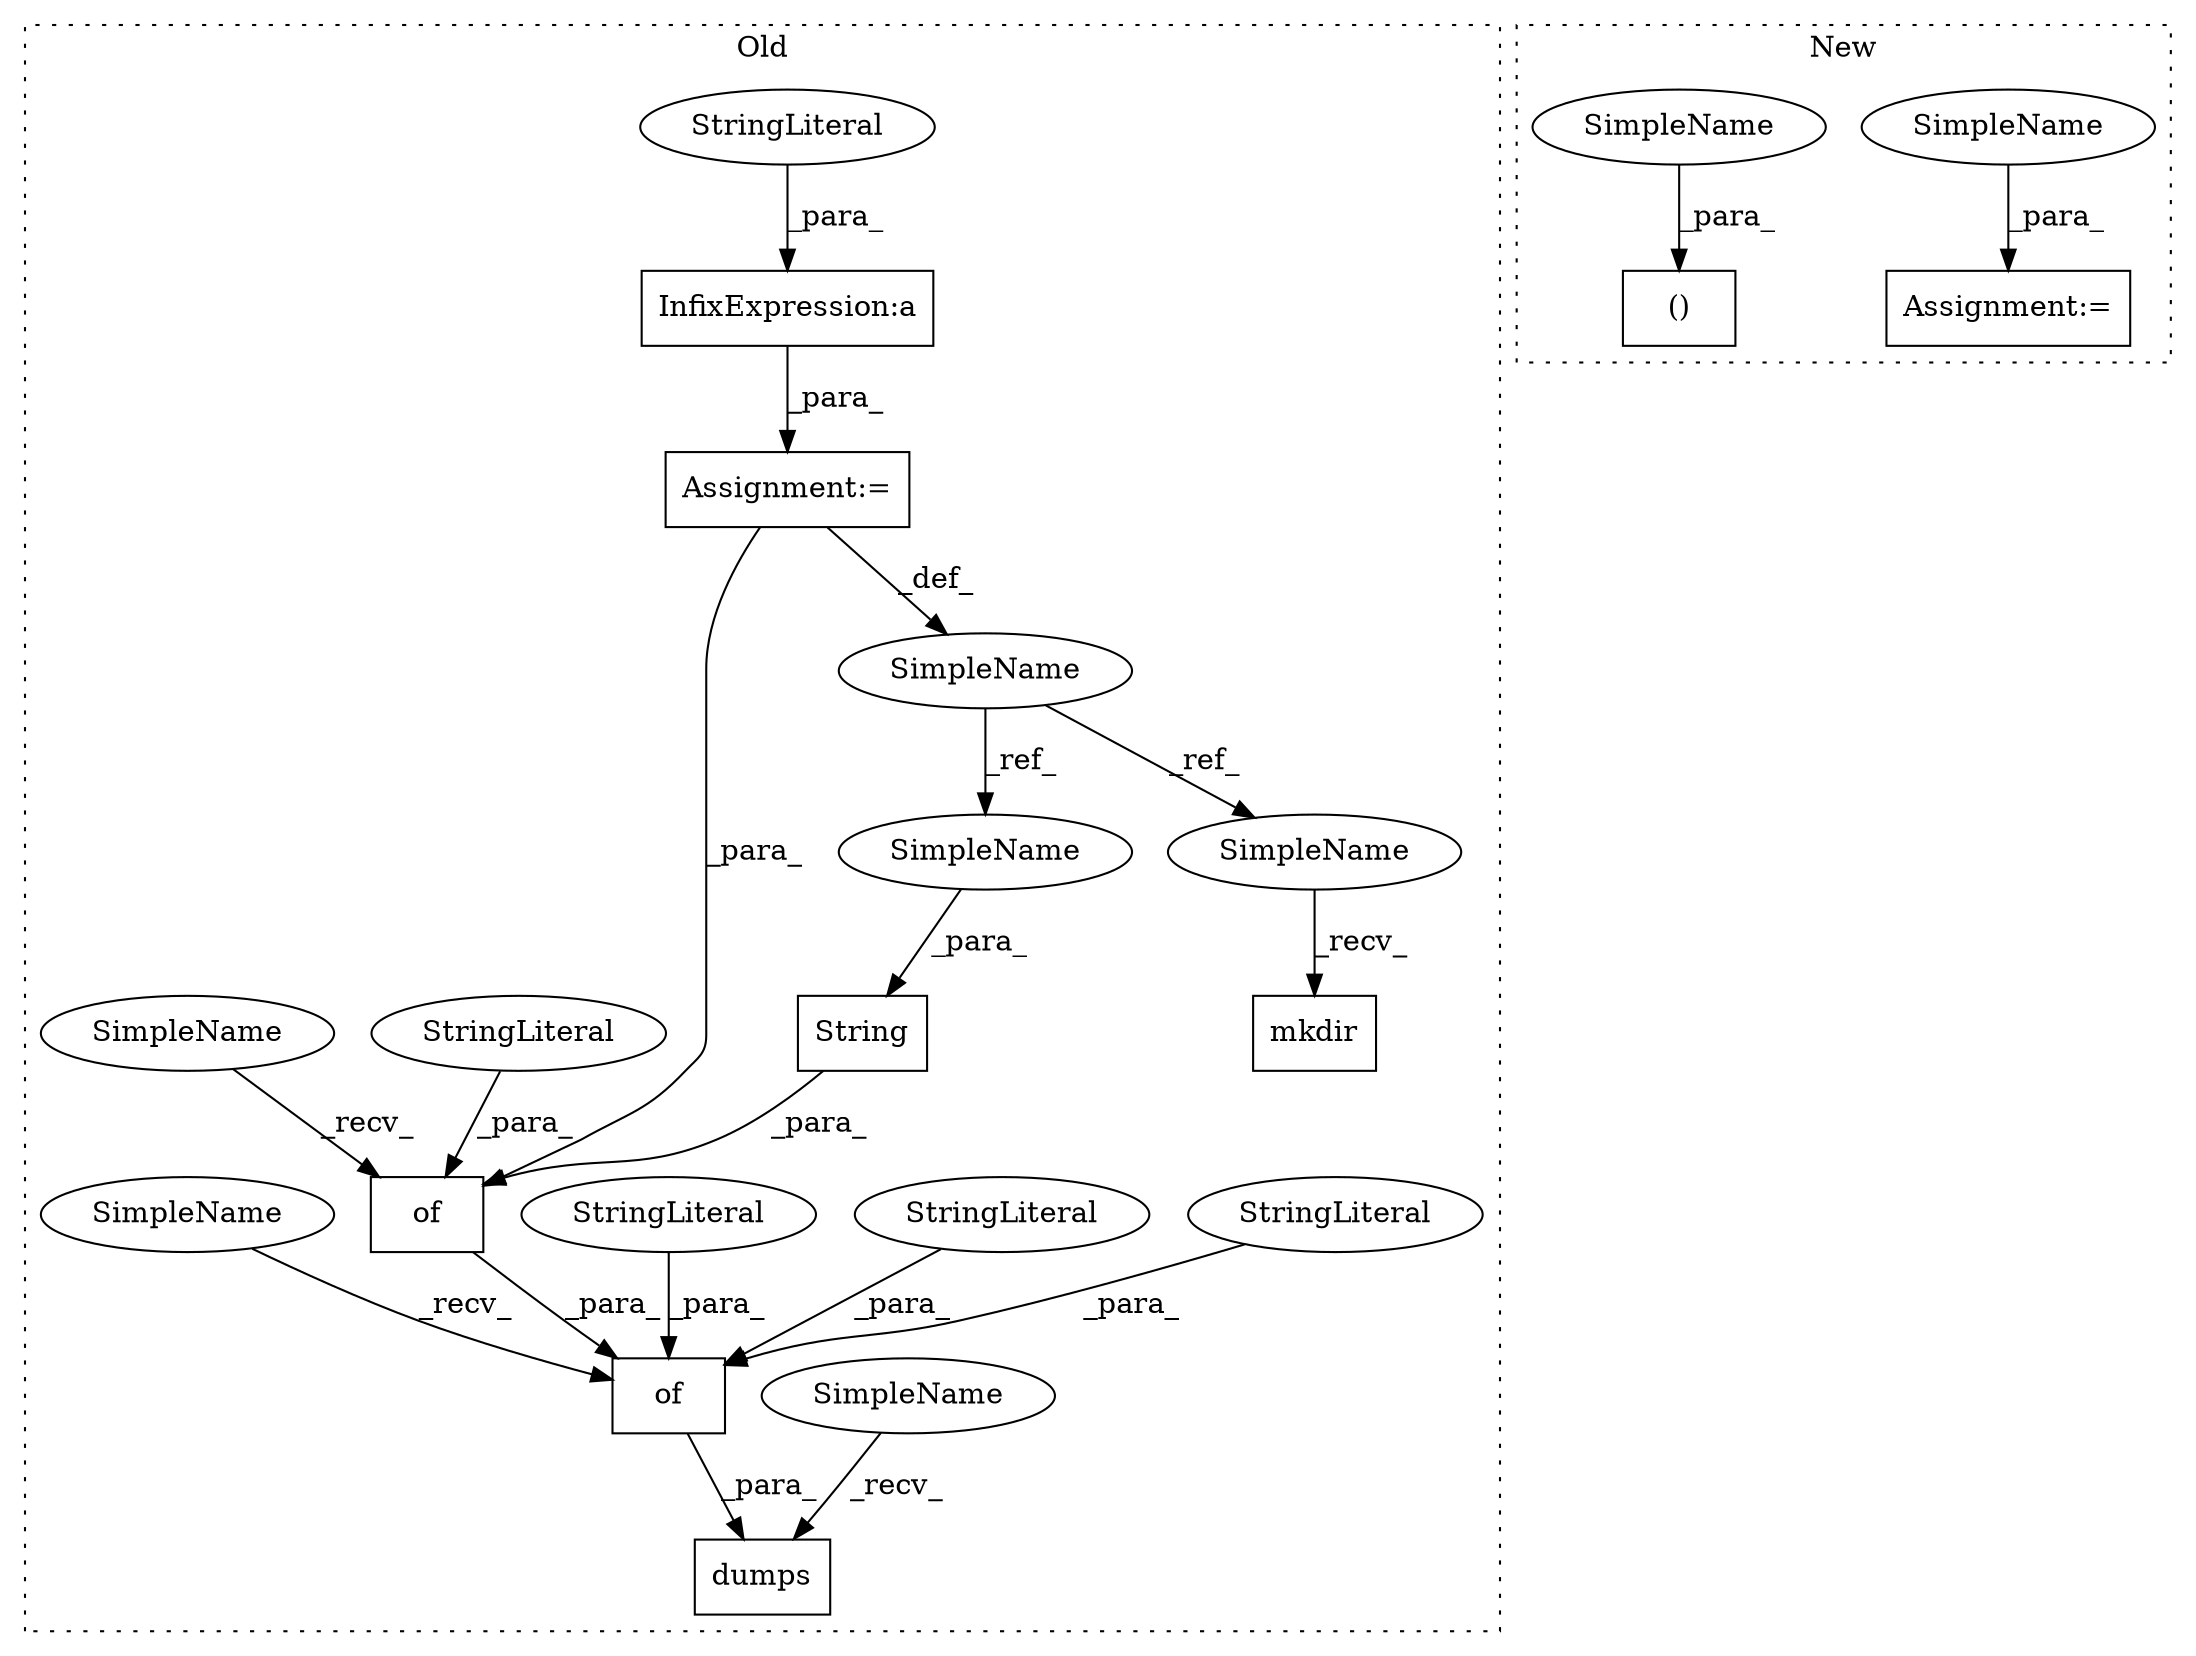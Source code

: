 digraph G {
subgraph cluster0 {
1 [label="mkdir" a="32" s="8369" l="7" shape="box"];
3 [label="Assignment:=" a="7" s="8330" l="1" shape="box"];
4 [label="String" a="32" s="8630,8648" l="7,1" shape="box"];
5 [label="InfixExpression:a" a="27" s="8340" l="3" shape="box"];
6 [label="of" a="32" s="8610,8649" l="3,1" shape="box"];
7 [label="dumps" a="32" s="8564,8651" l="6,1" shape="box"];
8 [label="of" a="32" s="8574,8650" l="3,1" shape="box"];
9 [label="SimpleName" a="42" s="8319" l="11" shape="ellipse"];
10 [label="StringLiteral" a="45" s="8584" l="12" shape="ellipse"];
11 [label="StringLiteral" a="45" s="8343" l="7" shape="ellipse"];
12 [label="StringLiteral" a="45" s="8577" l="6" shape="ellipse"];
13 [label="StringLiteral" a="45" s="8597" l="8" shape="ellipse"];
14 [label="StringLiteral" a="45" s="8613" l="16" shape="ellipse"];
16 [label="SimpleName" a="42" s="8559" l="4" shape="ellipse"];
17 [label="SimpleName" a="42" s="8606" l="3" shape="ellipse"];
18 [label="SimpleName" a="42" s="8570" l="3" shape="ellipse"];
19 [label="SimpleName" a="42" s="8637" l="11" shape="ellipse"];
20 [label="SimpleName" a="42" s="8357" l="11" shape="ellipse"];
label = "Old";
style="dotted";
}
subgraph cluster1 {
2 [label="()" a="106" s="9619" l="46" shape="box"];
15 [label="Assignment:=" a="7" s="9665" l="2" shape="box"];
21 [label="SimpleName" a="42" s="9667" l="22" shape="ellipse"];
22 [label="SimpleName" a="42" s="9619" l="22" shape="ellipse"];
label = "New";
style="dotted";
}
3 -> 6 [label="_para_"];
3 -> 9 [label="_def_"];
4 -> 6 [label="_para_"];
5 -> 3 [label="_para_"];
6 -> 8 [label="_para_"];
8 -> 7 [label="_para_"];
9 -> 19 [label="_ref_"];
9 -> 20 [label="_ref_"];
10 -> 8 [label="_para_"];
11 -> 5 [label="_para_"];
12 -> 8 [label="_para_"];
13 -> 8 [label="_para_"];
14 -> 6 [label="_para_"];
16 -> 7 [label="_recv_"];
17 -> 6 [label="_recv_"];
18 -> 8 [label="_recv_"];
19 -> 4 [label="_para_"];
20 -> 1 [label="_recv_"];
21 -> 15 [label="_para_"];
22 -> 2 [label="_para_"];
}
